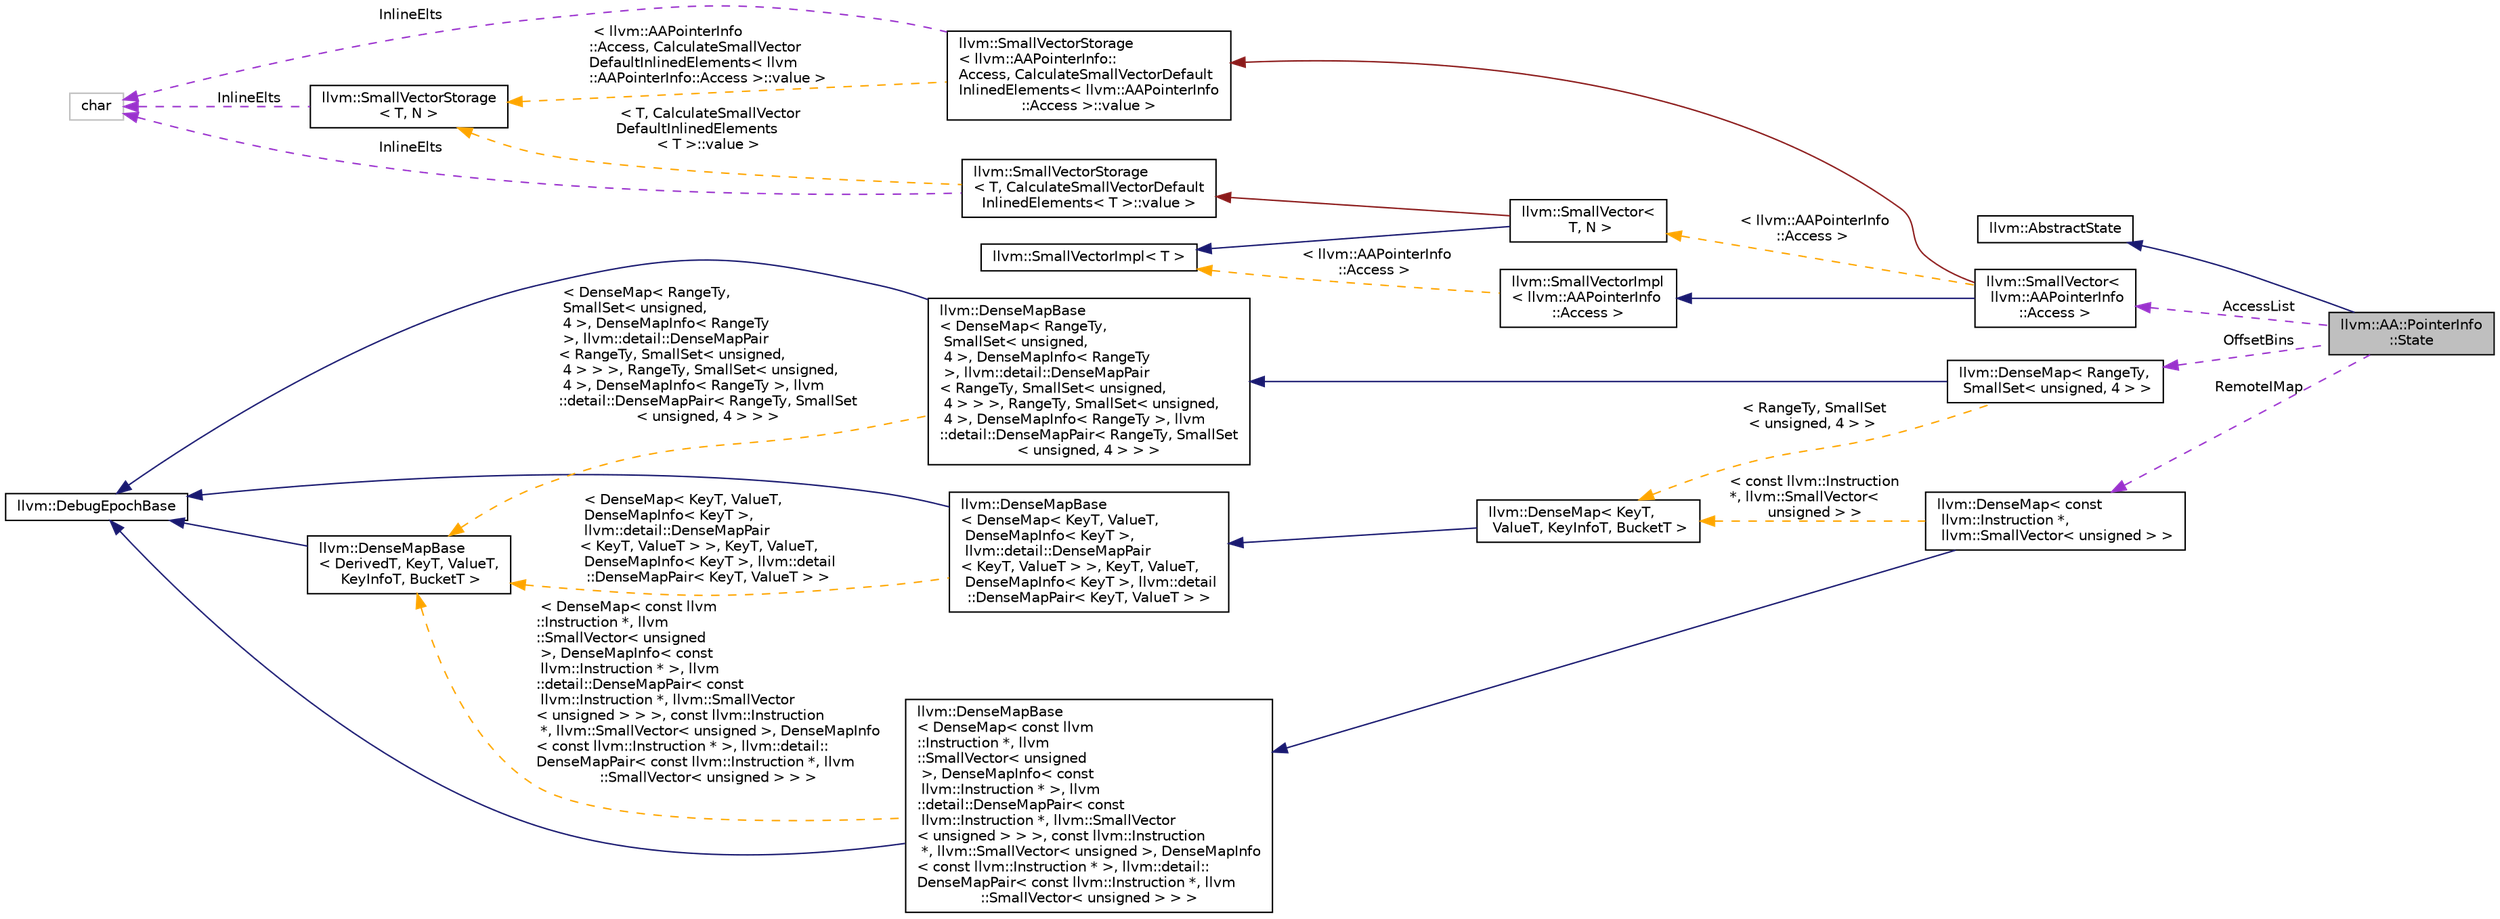 digraph "llvm::AA::PointerInfo::State"
{
 // LATEX_PDF_SIZE
  bgcolor="transparent";
  edge [fontname="Helvetica",fontsize="10",labelfontname="Helvetica",labelfontsize="10"];
  node [fontname="Helvetica",fontsize="10",shape=record];
  rankdir="LR";
  Node1 [label="llvm::AA::PointerInfo\l::State",height=0.2,width=0.4,color="black", fillcolor="grey75", style="filled", fontcolor="black",tooltip="A type to track pointer/struct usage and accesses for AAPointerInfo."];
  Node2 -> Node1 [dir="back",color="midnightblue",fontsize="10",style="solid",fontname="Helvetica"];
  Node2 [label="llvm::AbstractState",height=0.2,width=0.4,color="black",URL="$structllvm_1_1AbstractState.html",tooltip="An interface to query the internal state of an abstract attribute."];
  Node3 -> Node1 [dir="back",color="darkorchid3",fontsize="10",style="dashed",label=" AccessList" ,fontname="Helvetica"];
  Node3 [label="llvm::SmallVector\<\l llvm::AAPointerInfo\l::Access \>",height=0.2,width=0.4,color="black",URL="$classllvm_1_1SmallVector.html",tooltip=" "];
  Node4 -> Node3 [dir="back",color="midnightblue",fontsize="10",style="solid",fontname="Helvetica"];
  Node4 [label="llvm::SmallVectorImpl\l\< llvm::AAPointerInfo\l::Access \>",height=0.2,width=0.4,color="black",URL="$classllvm_1_1SmallVectorImpl.html",tooltip=" "];
  Node5 -> Node4 [dir="back",color="orange",fontsize="10",style="dashed",label=" \< llvm::AAPointerInfo\l::Access \>" ,fontname="Helvetica"];
  Node5 [label="llvm::SmallVectorImpl\< T \>",height=0.2,width=0.4,color="black",URL="$classllvm_1_1SmallVectorImpl.html",tooltip="This class consists of common code factored out of the SmallVector class to reduce code duplication b..."];
  Node6 -> Node3 [dir="back",color="firebrick4",fontsize="10",style="solid",fontname="Helvetica"];
  Node6 [label="llvm::SmallVectorStorage\l\< llvm::AAPointerInfo::\lAccess, CalculateSmallVectorDefault\lInlinedElements\< llvm::AAPointerInfo\l::Access \>::value \>",height=0.2,width=0.4,color="black",URL="$structllvm_1_1SmallVectorStorage.html",tooltip=" "];
  Node7 -> Node6 [dir="back",color="darkorchid3",fontsize="10",style="dashed",label=" InlineElts" ,fontname="Helvetica"];
  Node7 [label="char",height=0.2,width=0.4,color="grey75",tooltip=" "];
  Node8 -> Node6 [dir="back",color="orange",fontsize="10",style="dashed",label=" \< llvm::AAPointerInfo\l::Access, CalculateSmallVector\lDefaultInlinedElements\< llvm\l::AAPointerInfo::Access \>::value \>" ,fontname="Helvetica"];
  Node8 [label="llvm::SmallVectorStorage\l\< T, N \>",height=0.2,width=0.4,color="black",URL="$structllvm_1_1SmallVectorStorage.html",tooltip="Storage for the SmallVector elements."];
  Node7 -> Node8 [dir="back",color="darkorchid3",fontsize="10",style="dashed",label=" InlineElts" ,fontname="Helvetica"];
  Node9 -> Node3 [dir="back",color="orange",fontsize="10",style="dashed",label=" \< llvm::AAPointerInfo\l::Access \>" ,fontname="Helvetica"];
  Node9 [label="llvm::SmallVector\<\l T, N \>",height=0.2,width=0.4,color="black",URL="$classllvm_1_1SmallVector.html",tooltip="This is a 'vector' (really, a variable-sized array), optimized for the case when the array is small."];
  Node5 -> Node9 [dir="back",color="midnightblue",fontsize="10",style="solid",fontname="Helvetica"];
  Node10 -> Node9 [dir="back",color="firebrick4",fontsize="10",style="solid",fontname="Helvetica"];
  Node10 [label="llvm::SmallVectorStorage\l\< T, CalculateSmallVectorDefault\lInlinedElements\< T \>::value \>",height=0.2,width=0.4,color="black",URL="$structllvm_1_1SmallVectorStorage.html",tooltip=" "];
  Node7 -> Node10 [dir="back",color="darkorchid3",fontsize="10",style="dashed",label=" InlineElts" ,fontname="Helvetica"];
  Node8 -> Node10 [dir="back",color="orange",fontsize="10",style="dashed",label=" \< T, CalculateSmallVector\lDefaultInlinedElements\l\< T \>::value \>" ,fontname="Helvetica"];
  Node11 -> Node1 [dir="back",color="darkorchid3",fontsize="10",style="dashed",label=" OffsetBins" ,fontname="Helvetica"];
  Node11 [label="llvm::DenseMap\< RangeTy,\l SmallSet\< unsigned, 4 \> \>",height=0.2,width=0.4,color="black",URL="$classllvm_1_1DenseMap.html",tooltip=" "];
  Node12 -> Node11 [dir="back",color="midnightblue",fontsize="10",style="solid",fontname="Helvetica"];
  Node12 [label="llvm::DenseMapBase\l\< DenseMap\< RangeTy,\l SmallSet\< unsigned,\l 4 \>, DenseMapInfo\< RangeTy\l \>, llvm::detail::DenseMapPair\l\< RangeTy, SmallSet\< unsigned,\l 4 \> \> \>, RangeTy, SmallSet\< unsigned,\l 4 \>, DenseMapInfo\< RangeTy \>, llvm\l::detail::DenseMapPair\< RangeTy, SmallSet\l\< unsigned, 4 \> \> \>",height=0.2,width=0.4,color="black",URL="$classllvm_1_1DenseMapBase.html",tooltip=" "];
  Node13 -> Node12 [dir="back",color="midnightblue",fontsize="10",style="solid",fontname="Helvetica"];
  Node13 [label="llvm::DebugEpochBase",height=0.2,width=0.4,color="black",URL="$classllvm_1_1DebugEpochBase.html",tooltip="A base class for data structure classes wishing to make iterators (\"handles\") pointing into themselve..."];
  Node14 -> Node12 [dir="back",color="orange",fontsize="10",style="dashed",label=" \< DenseMap\< RangeTy,\l SmallSet\< unsigned,\l 4 \>, DenseMapInfo\< RangeTy\l \>, llvm::detail::DenseMapPair\l\< RangeTy, SmallSet\< unsigned,\l 4 \> \> \>, RangeTy, SmallSet\< unsigned,\l 4 \>, DenseMapInfo\< RangeTy \>, llvm\l::detail::DenseMapPair\< RangeTy, SmallSet\l\< unsigned, 4 \> \> \>" ,fontname="Helvetica"];
  Node14 [label="llvm::DenseMapBase\l\< DerivedT, KeyT, ValueT,\l KeyInfoT, BucketT \>",height=0.2,width=0.4,color="black",URL="$classllvm_1_1DenseMapBase.html",tooltip=" "];
  Node13 -> Node14 [dir="back",color="midnightblue",fontsize="10",style="solid",fontname="Helvetica"];
  Node15 -> Node11 [dir="back",color="orange",fontsize="10",style="dashed",label=" \< RangeTy, SmallSet\l\< unsigned, 4 \> \>" ,fontname="Helvetica"];
  Node15 [label="llvm::DenseMap\< KeyT,\l ValueT, KeyInfoT, BucketT \>",height=0.2,width=0.4,color="black",URL="$classllvm_1_1DenseMap.html",tooltip=" "];
  Node16 -> Node15 [dir="back",color="midnightblue",fontsize="10",style="solid",fontname="Helvetica"];
  Node16 [label="llvm::DenseMapBase\l\< DenseMap\< KeyT, ValueT,\l DenseMapInfo\< KeyT \>,\l llvm::detail::DenseMapPair\l\< KeyT, ValueT \> \>, KeyT, ValueT,\l DenseMapInfo\< KeyT \>, llvm::detail\l::DenseMapPair\< KeyT, ValueT \> \>",height=0.2,width=0.4,color="black",URL="$classllvm_1_1DenseMapBase.html",tooltip=" "];
  Node13 -> Node16 [dir="back",color="midnightblue",fontsize="10",style="solid",fontname="Helvetica"];
  Node14 -> Node16 [dir="back",color="orange",fontsize="10",style="dashed",label=" \< DenseMap\< KeyT, ValueT,\l DenseMapInfo\< KeyT \>,\l llvm::detail::DenseMapPair\l\< KeyT, ValueT \> \>, KeyT, ValueT,\l DenseMapInfo\< KeyT \>, llvm::detail\l::DenseMapPair\< KeyT, ValueT \> \>" ,fontname="Helvetica"];
  Node17 -> Node1 [dir="back",color="darkorchid3",fontsize="10",style="dashed",label=" RemoteIMap" ,fontname="Helvetica"];
  Node17 [label="llvm::DenseMap\< const\l llvm::Instruction *,\l llvm::SmallVector\< unsigned \> \>",height=0.2,width=0.4,color="black",URL="$classllvm_1_1DenseMap.html",tooltip=" "];
  Node18 -> Node17 [dir="back",color="midnightblue",fontsize="10",style="solid",fontname="Helvetica"];
  Node18 [label="llvm::DenseMapBase\l\< DenseMap\< const llvm\l::Instruction *, llvm\l::SmallVector\< unsigned\l \>, DenseMapInfo\< const\l llvm::Instruction * \>, llvm\l::detail::DenseMapPair\< const\l llvm::Instruction *, llvm::SmallVector\l\< unsigned \> \> \>, const llvm::Instruction\l *, llvm::SmallVector\< unsigned \>, DenseMapInfo\l\< const llvm::Instruction * \>, llvm::detail::\lDenseMapPair\< const llvm::Instruction *, llvm\l::SmallVector\< unsigned \> \> \>",height=0.2,width=0.4,color="black",URL="$classllvm_1_1DenseMapBase.html",tooltip=" "];
  Node13 -> Node18 [dir="back",color="midnightblue",fontsize="10",style="solid",fontname="Helvetica"];
  Node14 -> Node18 [dir="back",color="orange",fontsize="10",style="dashed",label=" \< DenseMap\< const llvm\l::Instruction *, llvm\l::SmallVector\< unsigned\l \>, DenseMapInfo\< const\l llvm::Instruction * \>, llvm\l::detail::DenseMapPair\< const\l llvm::Instruction *, llvm::SmallVector\l\< unsigned \> \> \>, const llvm::Instruction\l *, llvm::SmallVector\< unsigned \>, DenseMapInfo\l\< const llvm::Instruction * \>, llvm::detail::\lDenseMapPair\< const llvm::Instruction *, llvm\l::SmallVector\< unsigned \> \> \>" ,fontname="Helvetica"];
  Node15 -> Node17 [dir="back",color="orange",fontsize="10",style="dashed",label=" \< const llvm::Instruction\l *, llvm::SmallVector\<\l unsigned \> \>" ,fontname="Helvetica"];
}
